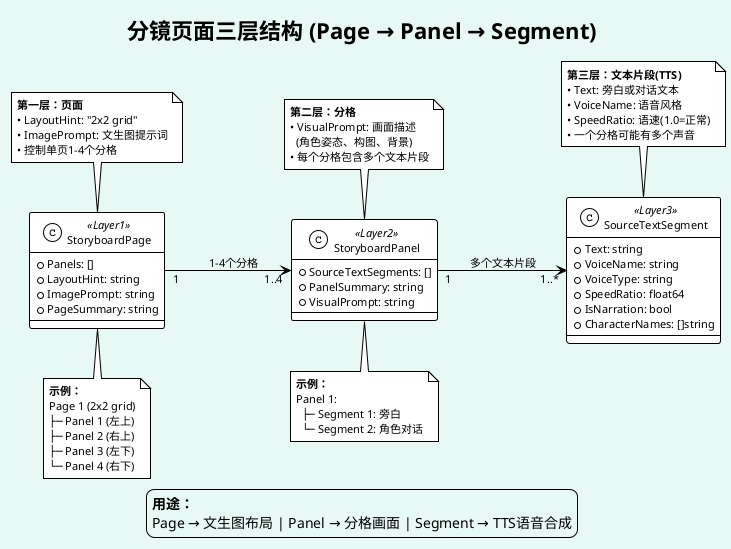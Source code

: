 @startuml 分镜页面三层结构

!theme plain
skinparam backgroundColor #E8F8F5
skinparam defaultFontSize 11
skinparam nodesep 50
skinparam ranksep 50
left to right direction

title 分镜页面三层结构 (Page → Panel → Segment)

class StoryboardPage <<Layer1>> {
    + Panels: []
    + LayoutHint: string
    + ImagePrompt: string
    + PageSummary: string
}

class StoryboardPanel <<Layer2>> {
    + SourceTextSegments: []
    + PanelSummary: string
    + VisualPrompt: string
}

class SourceTextSegment <<Layer3>> {
    + Text: string
    + VoiceName: string
    + VoiceType: string
    + SpeedRatio: float64
    + IsNarration: bool
    + CharacterNames: []string
}

StoryboardPage "1" --> "1..4" StoryboardPanel : 1-4个分格
StoryboardPanel "1" --> "1..*" SourceTextSegment : 多个文本片段

note top of StoryboardPage
<b>第一层：页面</b>
• LayoutHint: "2x2 grid"
• ImagePrompt: 文生图提示词
• 控制单页1-4个分格
end note

note top of StoryboardPanel
<b>第二层：分格</b>
• VisualPrompt: 画面描述
  (角色姿态、构图、背景)
• 每个分格包含多个文本片段
end note

note top of SourceTextSegment
<b>第三层：文本片段(TTS)</b>
• Text: 旁白或对话文本
• VoiceName: 语音风格
• SpeedRatio: 语速(1.0=正常)
• 一个分格可能有多个声音
end note

note bottom of StoryboardPage
<b>示例：</b>
Page 1 (2x2 grid)
├─ Panel 1 (左上)
├─ Panel 2 (右上)
├─ Panel 3 (左下)
└─ Panel 4 (右下)
end note

note bottom of StoryboardPanel
<b>示例：</b>
Panel 1:
  ├─ Segment 1: 旁白
  └─ Segment 2: 角色对话
end note

legend bottom
<b>用途：</b>
Page → 文生图布局 | Panel → 分格画面 | Segment → TTS语音合成
end legend

@enduml
